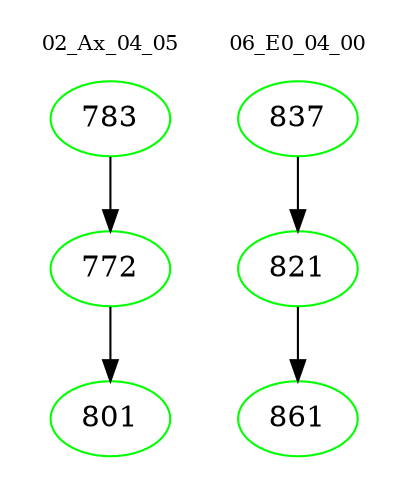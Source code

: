 digraph{
subgraph cluster_0 {
color = white
label = "02_Ax_04_05";
fontsize=10;
T0_783 [label="783", color="green"]
T0_783 -> T0_772 [color="black"]
T0_772 [label="772", color="green"]
T0_772 -> T0_801 [color="black"]
T0_801 [label="801", color="green"]
}
subgraph cluster_1 {
color = white
label = "06_E0_04_00";
fontsize=10;
T1_837 [label="837", color="green"]
T1_837 -> T1_821 [color="black"]
T1_821 [label="821", color="green"]
T1_821 -> T1_861 [color="black"]
T1_861 [label="861", color="green"]
}
}

